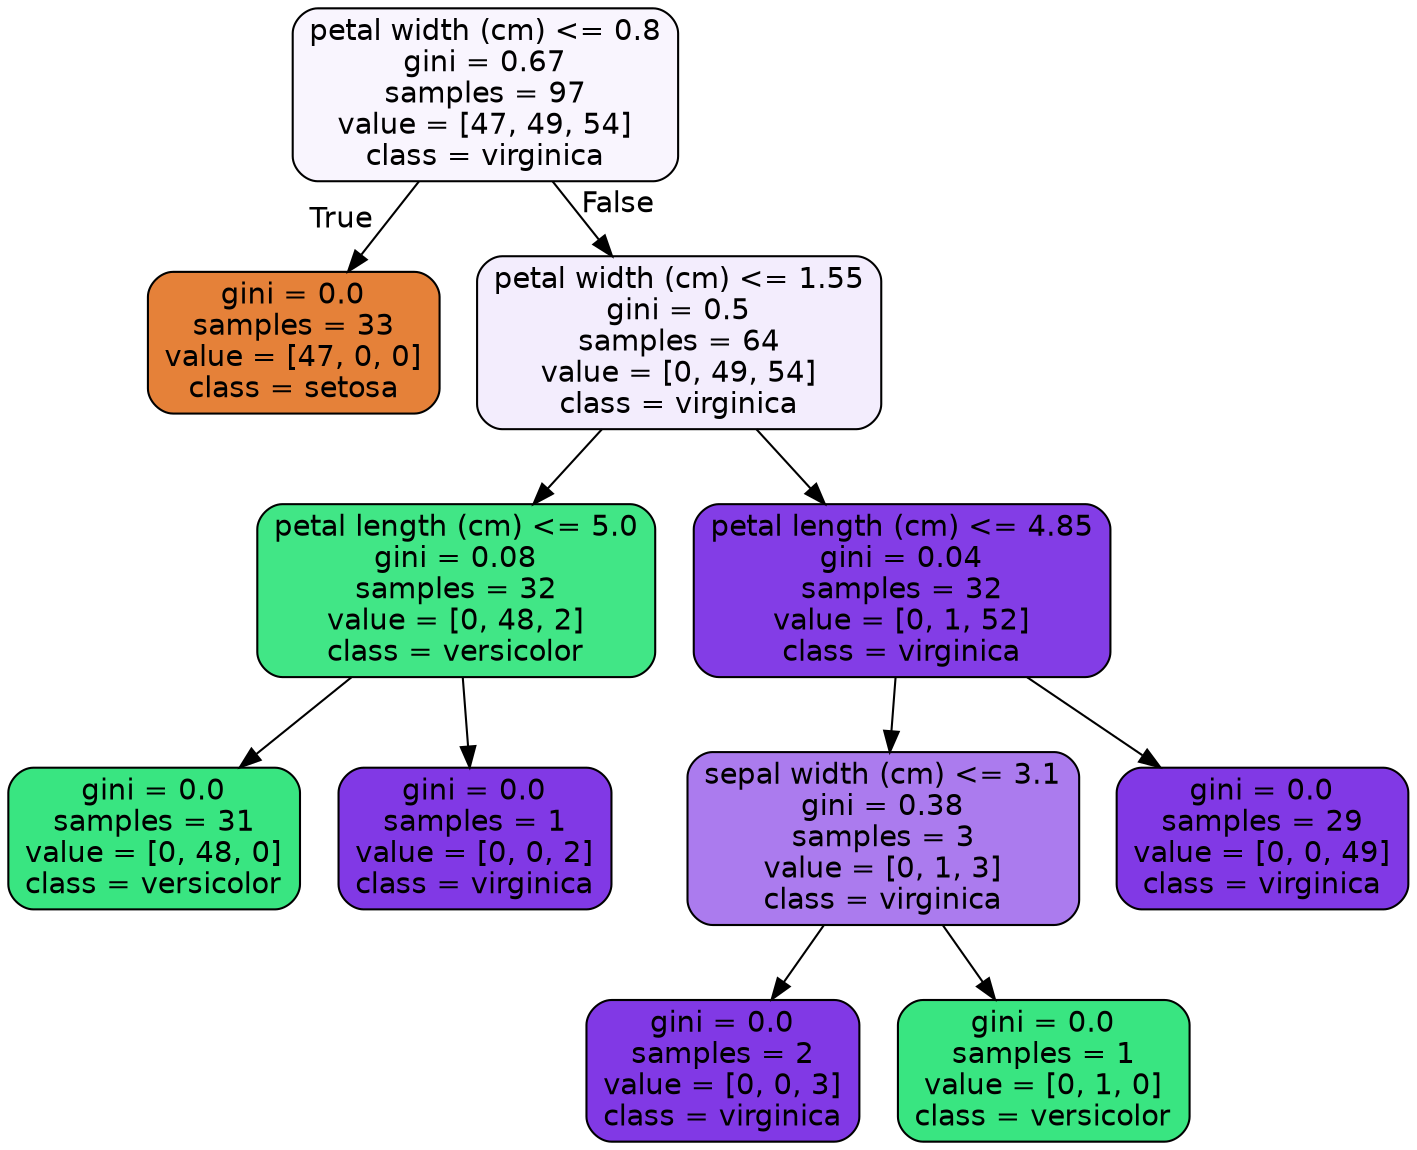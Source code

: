 digraph Tree {
node [shape=box, style="filled, rounded", color="black", fontname="helvetica"] ;
edge [fontname="helvetica"] ;
0 [label="petal width (cm) <= 0.8\ngini = 0.67\nsamples = 97\nvalue = [47, 49, 54]\nclass = virginica", fillcolor="#f9f5fe"] ;
1 [label="gini = 0.0\nsamples = 33\nvalue = [47, 0, 0]\nclass = setosa", fillcolor="#e58139"] ;
0 -> 1 [labeldistance=2.5, labelangle=45, headlabel="True"] ;
2 [label="petal width (cm) <= 1.55\ngini = 0.5\nsamples = 64\nvalue = [0, 49, 54]\nclass = virginica", fillcolor="#f3edfd"] ;
0 -> 2 [labeldistance=2.5, labelangle=-45, headlabel="False"] ;
3 [label="petal length (cm) <= 5.0\ngini = 0.08\nsamples = 32\nvalue = [0, 48, 2]\nclass = versicolor", fillcolor="#41e686"] ;
2 -> 3 ;
4 [label="gini = 0.0\nsamples = 31\nvalue = [0, 48, 0]\nclass = versicolor", fillcolor="#39e581"] ;
3 -> 4 ;
5 [label="gini = 0.0\nsamples = 1\nvalue = [0, 0, 2]\nclass = virginica", fillcolor="#8139e5"] ;
3 -> 5 ;
6 [label="petal length (cm) <= 4.85\ngini = 0.04\nsamples = 32\nvalue = [0, 1, 52]\nclass = virginica", fillcolor="#833de6"] ;
2 -> 6 ;
7 [label="sepal width (cm) <= 3.1\ngini = 0.38\nsamples = 3\nvalue = [0, 1, 3]\nclass = virginica", fillcolor="#ab7bee"] ;
6 -> 7 ;
8 [label="gini = 0.0\nsamples = 2\nvalue = [0, 0, 3]\nclass = virginica", fillcolor="#8139e5"] ;
7 -> 8 ;
9 [label="gini = 0.0\nsamples = 1\nvalue = [0, 1, 0]\nclass = versicolor", fillcolor="#39e581"] ;
7 -> 9 ;
10 [label="gini = 0.0\nsamples = 29\nvalue = [0, 0, 49]\nclass = virginica", fillcolor="#8139e5"] ;
6 -> 10 ;
}